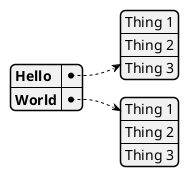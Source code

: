 @startyaml Array_of_Elements

Hello:
  - Thing 1
  - Thing 2    
  - Thing 3  

World:
  - Thing 1
  - Thing 2    
  - Thing 3   

@endyaml